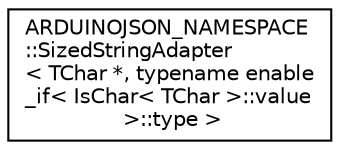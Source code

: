digraph "Graphical Class Hierarchy"
{
 // LATEX_PDF_SIZE
  edge [fontname="Helvetica",fontsize="10",labelfontname="Helvetica",labelfontsize="10"];
  node [fontname="Helvetica",fontsize="10",shape=record];
  rankdir="LR";
  Node0 [label="ARDUINOJSON_NAMESPACE\l::SizedStringAdapter\l\< TChar *, typename enable\l_if\< IsChar\< TChar \>::value\l \>::type \>",height=0.2,width=0.4,color="black", fillcolor="white", style="filled",URL="$structARDUINOJSON__NAMESPACE_1_1SizedStringAdapter_3_01TChar_01_5_00_01typename_01enable__if_3_0a36968c0535939e79523c721f0fc63c9.html",tooltip=" "];
}
